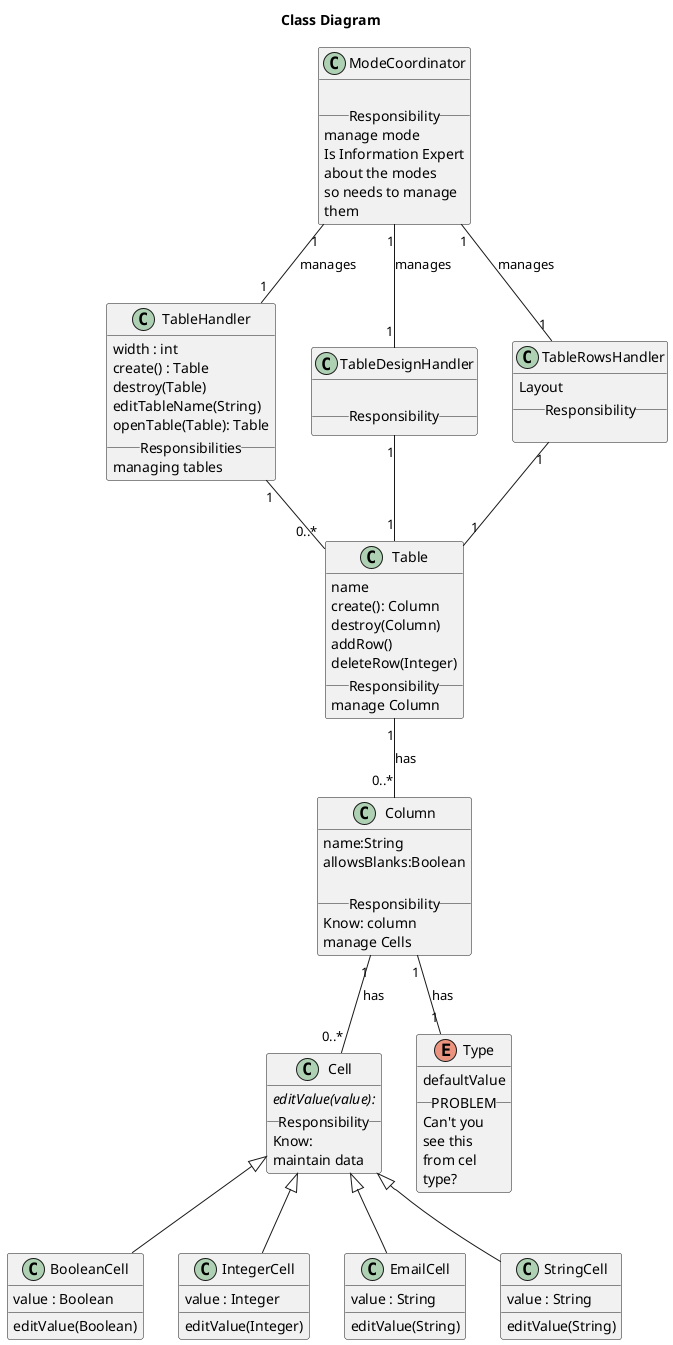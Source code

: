 @startuml
title Class Diagram

class ModeCoordinator
{

__Responsibility__
manage mode
Is Information Expert
about the modes
so needs to manage
them
}

ModeCoordinator "1" -- "1" TableHandler:  manages
ModeCoordinator "1" -- "1" TableDesignHandler:  manages
ModeCoordinator "1" -- "1" TableRowsHandler:  manages

class TableHandler
{
    width : int
    create() : Table
    destroy(Table)
    editTableName(String)
    openTable(Table): Table
    __Responsibilities__
    managing tables
}
TableHandler "1" -- "0..*" Table
TableDesignHandler "1" -- "1" Table
TableRowsHandler "1" -- "1" Table


class TableDesignHandler
{

__Responsibility__
}

class TableRowsHandler
{
    Layout
__Responsibility__

}

class Table{
    name
    create(): Column
    destroy(Column)
    addRow()
    deleteRow(Integer)
__Responsibility__
manage Column
}



class Cell
{
editValue(value): {abstract}
__Responsibility__
Know:
maintain data
}
Cell <|-- BooleanCell
Cell <|-- IntegerCell
Cell <|-- EmailCell
Cell <|-- StringCell

class Column
{
name:String
allowsBlanks:Boolean

__Responsibility__
Know: column
manage Cells
}
Column "1" -- "1" Type: has
Enum Type
{
    defaultValue
    __PROBLEM__
    Can't you
    see this
    from cel
    type?
}

Table "1" -- "0..*" Column: has
Column "1" -- "0..*" Cell: has

class BooleanCell
{
value : Boolean
editValue(Boolean)
}
class StringCell
{
value : String
editValue(String)
}
class EmailCell
{
value : String
editValue(String)
}
class IntegerCell
{
value : Integer
editValue(Integer)
}
@enduml
